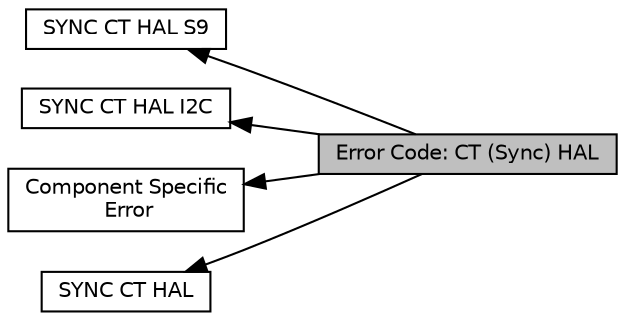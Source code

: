 digraph "Error Code: CT (Sync) HAL"
{
  edge [fontname="Helvetica",fontsize="10",labelfontname="Helvetica",labelfontsize="10"];
  node [fontname="Helvetica",fontsize="10",shape=record];
  rankdir=LR;
  Node0 [label="Error Code: CT (Sync) HAL",height=0.2,width=0.4,color="black", fillcolor="grey75", style="filled", fontcolor="black"];
  Node4 [label="SYNC CT HAL S9",height=0.2,width=0.4,color="black", fillcolor="white", style="filled",URL="$d3/dca/group__phhal_sync_ct___s9.html",tooltip="The purpose and scope of this file is to implement S9 Synchronous card Apis. "];
  Node3 [label="SYNC CT HAL I2C",height=0.2,width=0.4,color="black", fillcolor="white", style="filled",URL="$d3/d65/group__phhal_sync_ct___i2_c.html",tooltip="The purpose and scope of this file is to implement SYNC CT HAL, Prototype of the Sync CT Interface HA..."];
  Node1 [label="Component Specific\l Error",height=0.2,width=0.4,color="black", fillcolor="white", style="filled",URL="$de/dea/group__grp__comp_specific_error.html",tooltip="Component specific Error Codes. "];
  Node2 [label="SYNC CT HAL",height=0.2,width=0.4,color="black", fillcolor="white", style="filled",URL="$db/d7e/group__phhal_sync_ct.html",tooltip="The Synchornous CT (HAL) APIs. "];
  Node1->Node0 [shape=plaintext, dir="back", style="solid"];
  Node2->Node0 [shape=plaintext, dir="back", style="solid"];
  Node3->Node0 [shape=plaintext, dir="back", style="solid"];
  Node4->Node0 [shape=plaintext, dir="back", style="solid"];
}
